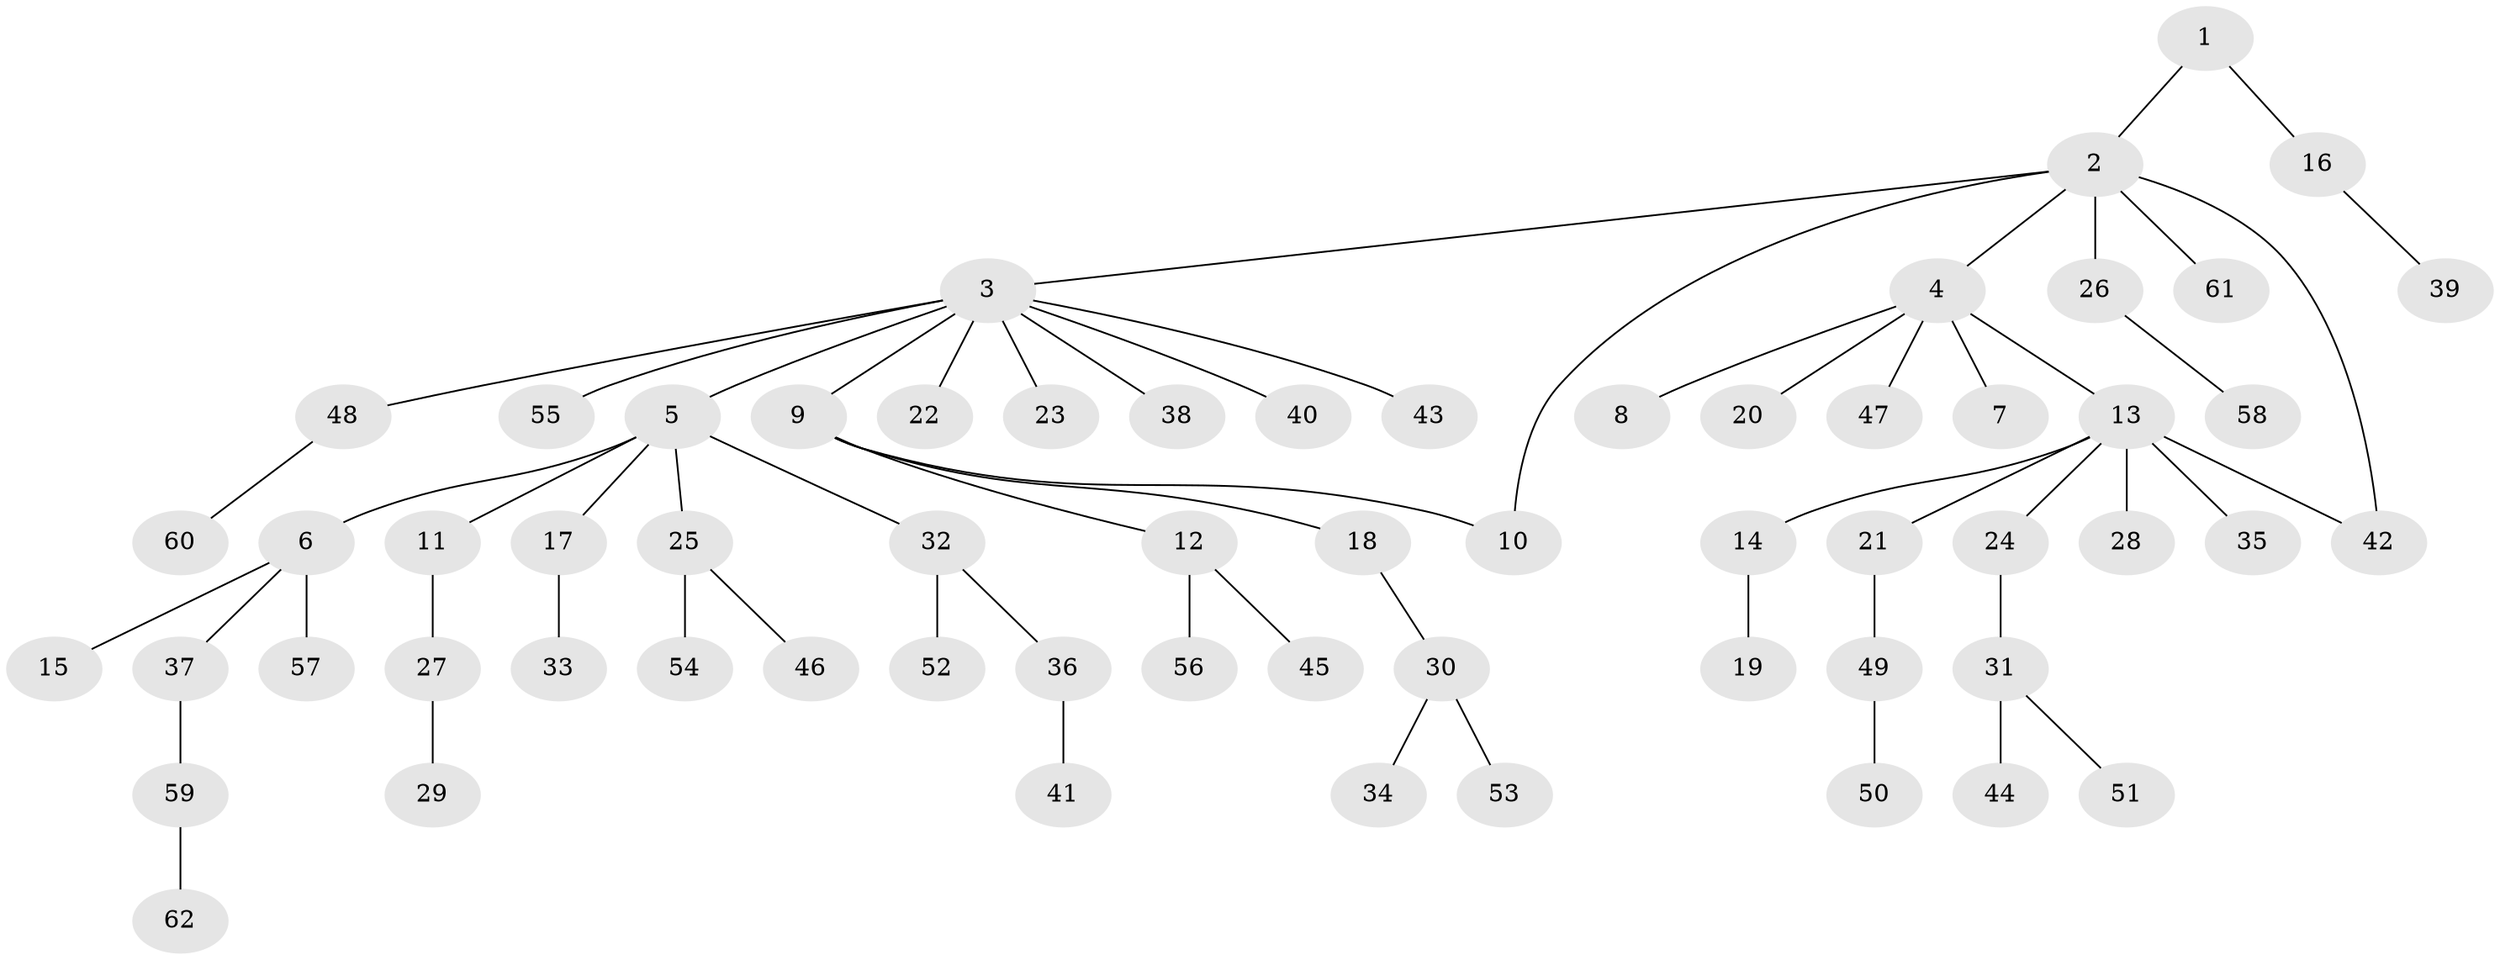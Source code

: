// coarse degree distribution, {2: 0.2, 11: 0.022222222222222223, 9: 0.022222222222222223, 7: 0.044444444444444446, 4: 0.044444444444444446, 1: 0.6444444444444445, 3: 0.022222222222222223}
// Generated by graph-tools (version 1.1) at 2025/23/03/03/25 07:23:50]
// undirected, 62 vertices, 63 edges
graph export_dot {
graph [start="1"]
  node [color=gray90,style=filled];
  1;
  2;
  3;
  4;
  5;
  6;
  7;
  8;
  9;
  10;
  11;
  12;
  13;
  14;
  15;
  16;
  17;
  18;
  19;
  20;
  21;
  22;
  23;
  24;
  25;
  26;
  27;
  28;
  29;
  30;
  31;
  32;
  33;
  34;
  35;
  36;
  37;
  38;
  39;
  40;
  41;
  42;
  43;
  44;
  45;
  46;
  47;
  48;
  49;
  50;
  51;
  52;
  53;
  54;
  55;
  56;
  57;
  58;
  59;
  60;
  61;
  62;
  1 -- 2;
  1 -- 16;
  2 -- 3;
  2 -- 4;
  2 -- 10;
  2 -- 26;
  2 -- 42;
  2 -- 61;
  3 -- 5;
  3 -- 9;
  3 -- 22;
  3 -- 23;
  3 -- 38;
  3 -- 40;
  3 -- 43;
  3 -- 48;
  3 -- 55;
  4 -- 7;
  4 -- 8;
  4 -- 13;
  4 -- 20;
  4 -- 47;
  5 -- 6;
  5 -- 11;
  5 -- 17;
  5 -- 25;
  5 -- 32;
  6 -- 15;
  6 -- 37;
  6 -- 57;
  9 -- 10;
  9 -- 12;
  9 -- 18;
  11 -- 27;
  12 -- 45;
  12 -- 56;
  13 -- 14;
  13 -- 21;
  13 -- 24;
  13 -- 28;
  13 -- 35;
  13 -- 42;
  14 -- 19;
  16 -- 39;
  17 -- 33;
  18 -- 30;
  21 -- 49;
  24 -- 31;
  25 -- 46;
  25 -- 54;
  26 -- 58;
  27 -- 29;
  30 -- 34;
  30 -- 53;
  31 -- 44;
  31 -- 51;
  32 -- 36;
  32 -- 52;
  36 -- 41;
  37 -- 59;
  48 -- 60;
  49 -- 50;
  59 -- 62;
}
